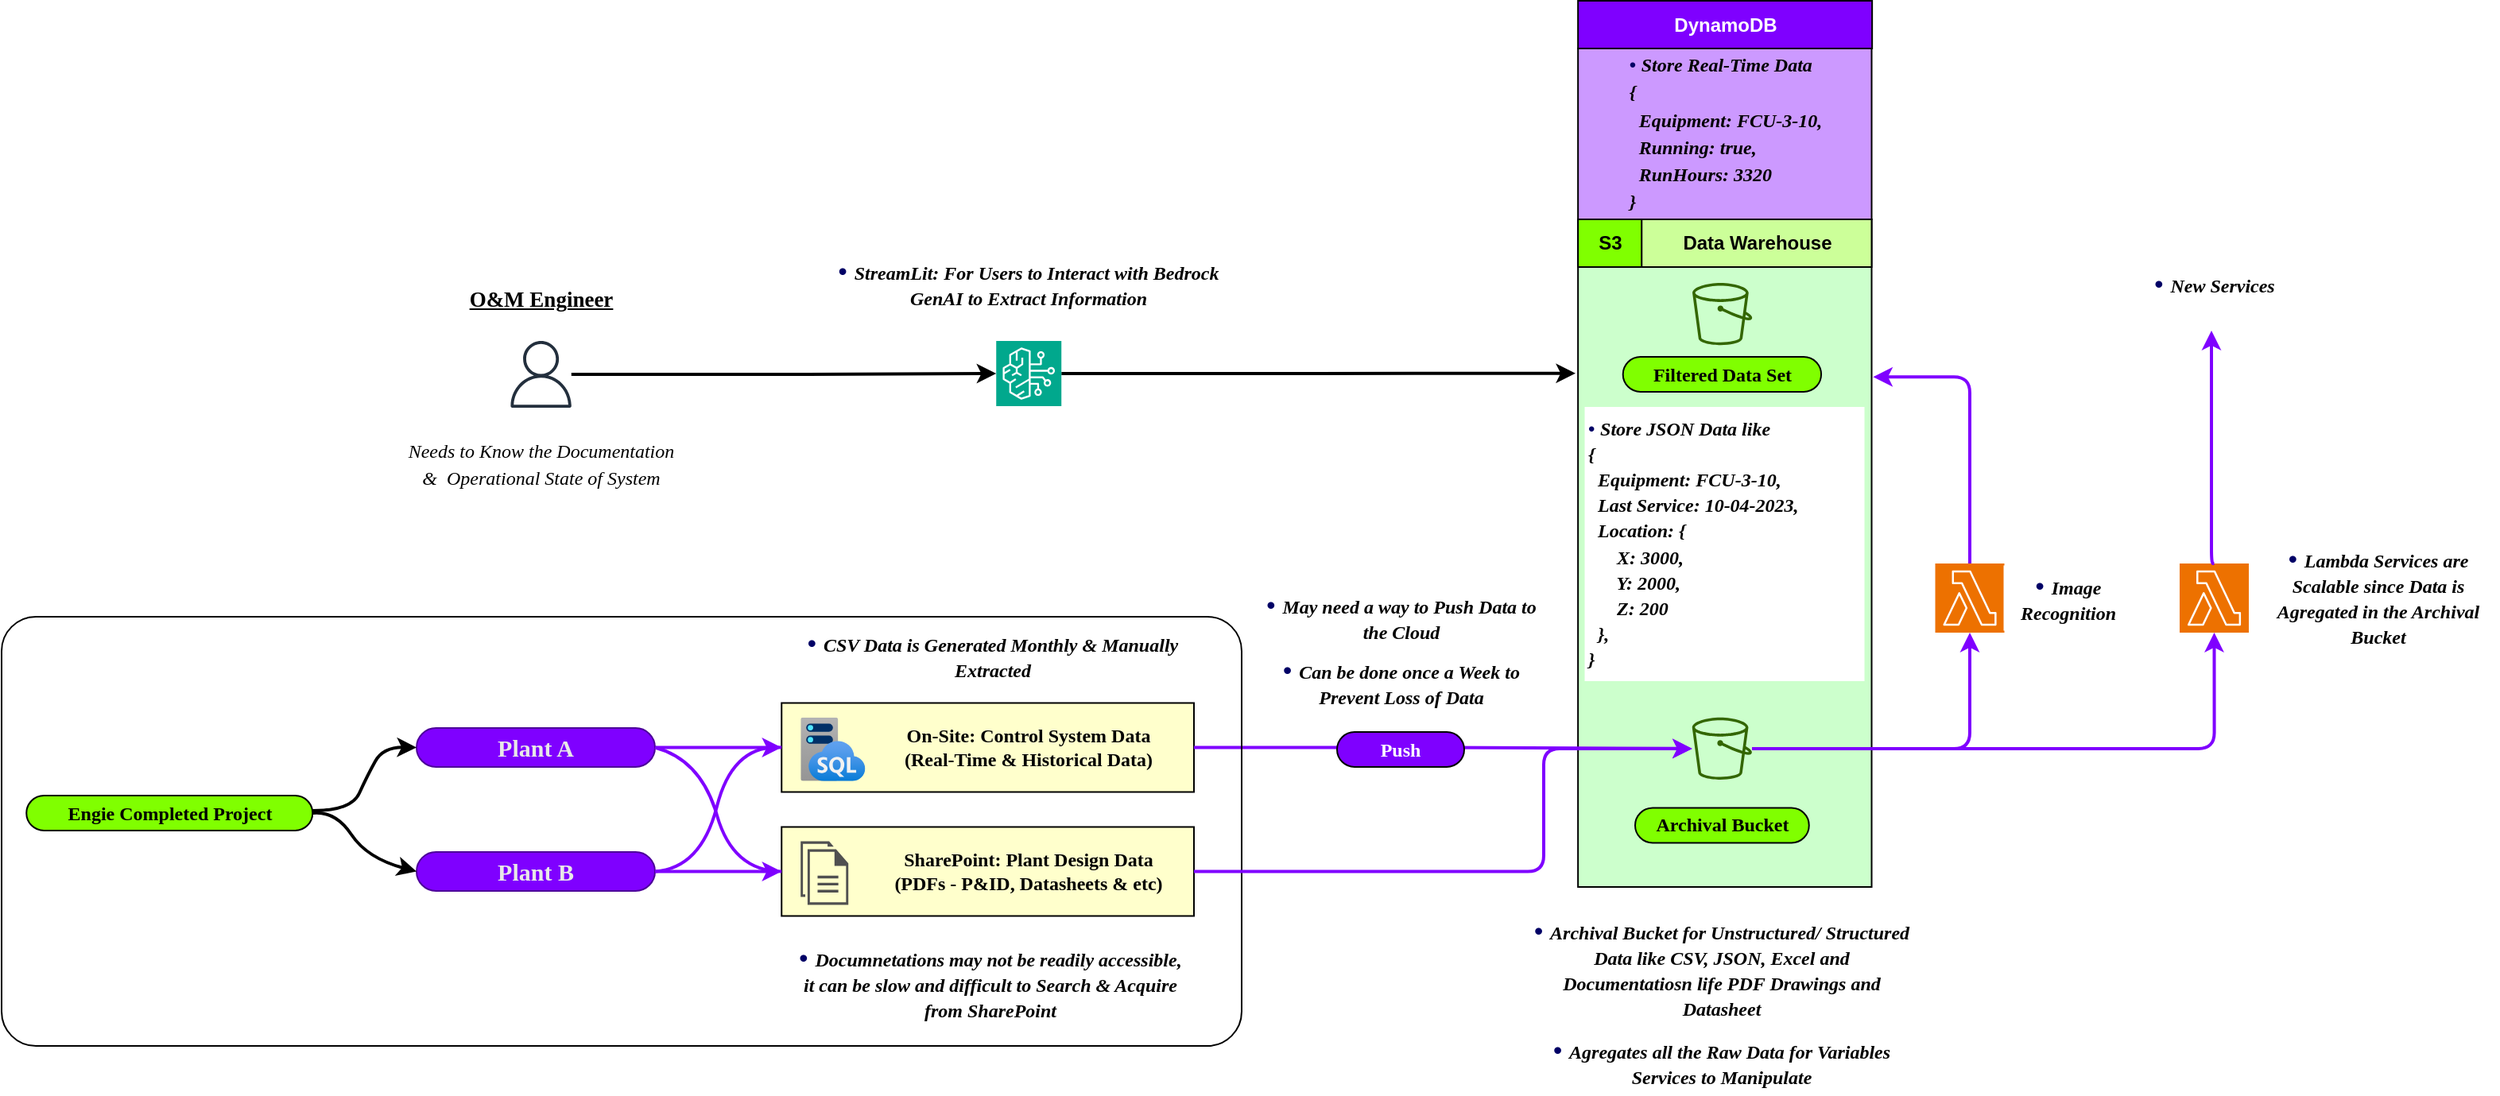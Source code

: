 <mxfile version="25.0.1">
  <diagram name="Page-1" id="dSvuV1CNV-9eOFvfghRx">
    <mxGraphModel dx="483" dy="209" grid="1" gridSize="10" guides="1" tooltips="1" connect="1" arrows="1" fold="1" page="1" pageScale="1" pageWidth="850" pageHeight="1100" math="0" shadow="0">
      <root>
        <mxCell id="0" />
        <mxCell id="1" parent="0" />
        <mxCell id="1odiycdwsKbkpYOcQddq-40" value="" style="rounded=0;whiteSpace=wrap;html=1;fillColor=#CCFFCC;fontColor=#000000;strokeColor=#000000;" vertex="1" parent="1">
          <mxGeometry x="3031.57" y="1590" width="184.69" height="420" as="geometry" />
        </mxCell>
        <mxCell id="1odiycdwsKbkpYOcQddq-26" value="" style="rounded=0;whiteSpace=wrap;html=1;fillColor=#FFFFCC;fontColor=#000000;strokeColor=#000000;" vertex="1" parent="1">
          <mxGeometry x="2530.62" y="1972.25" width="259.38" height="56" as="geometry" />
        </mxCell>
        <mxCell id="1odiycdwsKbkpYOcQddq-55" style="edgeStyle=orthogonalEdgeStyle;rounded=0;orthogonalLoop=1;jettySize=auto;html=1;strokeWidth=2;" edge="1" parent="1" source="1odiycdwsKbkpYOcQddq-2" target="1odiycdwsKbkpYOcQddq-94">
          <mxGeometry relative="1" as="geometry">
            <mxPoint x="2540" y="1690" as="targetPoint" />
          </mxGeometry>
        </mxCell>
        <mxCell id="1odiycdwsKbkpYOcQddq-2" value="" style="sketch=0;outlineConnect=0;fontColor=#232F3E;gradientColor=none;fillColor=#232F3D;strokeColor=none;dashed=0;verticalLabelPosition=bottom;verticalAlign=top;align=center;html=1;fontSize=12;fontStyle=0;aspect=fixed;pointerEvents=1;shape=mxgraph.aws4.user;" vertex="1" parent="1">
          <mxGeometry x="2358.31" y="1666.5" width="42" height="42" as="geometry" />
        </mxCell>
        <mxCell id="1odiycdwsKbkpYOcQddq-3" value="&lt;font face=&quot;Comic Sans MS&quot;&gt;&lt;b&gt;O&amp;amp;M Engineer&lt;/b&gt;&lt;/font&gt;" style="rounded=0;whiteSpace=wrap;html=1;fillColor=#FFFFFF;fontColor=#000000;strokeColor=#FFFFFF;fontSize=13.5;fontStyle=4;align=center;" vertex="1" parent="1">
          <mxGeometry x="2326.65" y="1630" width="105.31" height="22.5" as="geometry" />
        </mxCell>
        <mxCell id="1odiycdwsKbkpYOcQddq-4" value="&lt;font style=&quot;font-size: 12px;&quot; face=&quot;Comic Sans MS&quot;&gt;&lt;i style=&quot;&quot;&gt;Needs to Know the Documentation &amp;amp;&amp;nbsp; Operational State of System&lt;/i&gt;&lt;/font&gt;" style="rounded=0;whiteSpace=wrap;html=1;fillColor=#FFFFFF;fontColor=#000000;strokeColor=#FFFFFF;fontSize=13.5;fontStyle=0" vertex="1" parent="1">
          <mxGeometry x="2294" y="1730" width="170.62" height="28" as="geometry" />
        </mxCell>
        <mxCell id="1odiycdwsKbkpYOcQddq-8" value="&lt;font face=&quot;Comic Sans MS&quot;&gt;&lt;b&gt;Engie Completed Project&lt;/b&gt;&lt;/font&gt;" style="rounded=1;whiteSpace=wrap;html=1;fillColor=#80FF00;fontColor=#000000;strokeColor=#000000;arcSize=50;" vertex="1" parent="1">
          <mxGeometry x="2055.62" y="1952.5" width="180" height="22" as="geometry" />
        </mxCell>
        <mxCell id="1odiycdwsKbkpYOcQddq-32" style="edgeStyle=orthogonalEdgeStyle;rounded=0;orthogonalLoop=1;jettySize=auto;html=1;exitX=1;exitY=0.5;exitDx=0;exitDy=0;endArrow=classic;endFill=1;strokeColor=#7F00FF;strokeWidth=2;" edge="1" parent="1" source="1odiycdwsKbkpYOcQddq-15" target="1odiycdwsKbkpYOcQddq-24">
          <mxGeometry relative="1" as="geometry" />
        </mxCell>
        <mxCell id="1odiycdwsKbkpYOcQddq-15" value="&lt;font style=&quot;font-size: 15px;&quot; face=&quot;Comic Sans MS&quot; color=&quot;#e8e7e8&quot;&gt;&lt;b style=&quot;&quot;&gt;Plant A&lt;/b&gt;&lt;/font&gt;" style="rounded=1;whiteSpace=wrap;html=1;fillColor=#7F00FF;fontColor=#ffffff;strokeColor=#4C0099;arcSize=50;" vertex="1" parent="1">
          <mxGeometry x="2301" y="1910" width="150" height="24.5" as="geometry" />
        </mxCell>
        <mxCell id="1odiycdwsKbkpYOcQddq-16" value="" style="endArrow=classic;html=1;rounded=0;exitX=1;exitY=0.5;exitDx=0;exitDy=0;curved=1;fillColor=#6a00ff;strokeColor=#000000;strokeWidth=2;entryX=0;entryY=0.5;entryDx=0;entryDy=0;endFill=1;" edge="1" parent="1" target="1odiycdwsKbkpYOcQddq-15">
          <mxGeometry width="50" height="50" relative="1" as="geometry">
            <mxPoint x="2235.62" y="1961.96" as="sourcePoint" />
            <mxPoint x="2298.62" y="1961.96" as="targetPoint" />
            <Array as="points">
              <mxPoint x="2260" y="1962" />
              <mxPoint x="2270" y="1940" />
              <mxPoint x="2280" y="1922" />
            </Array>
          </mxGeometry>
        </mxCell>
        <mxCell id="1odiycdwsKbkpYOcQddq-34" style="edgeStyle=orthogonalEdgeStyle;rounded=0;orthogonalLoop=1;jettySize=auto;html=1;exitX=1;exitY=0.5;exitDx=0;exitDy=0;entryX=0;entryY=0.5;entryDx=0;entryDy=0;endArrow=classic;endFill=1;strokeColor=#7F00FF;strokeWidth=2;" edge="1" parent="1" source="1odiycdwsKbkpYOcQddq-17" target="1odiycdwsKbkpYOcQddq-26">
          <mxGeometry relative="1" as="geometry" />
        </mxCell>
        <mxCell id="1odiycdwsKbkpYOcQddq-17" value="&lt;font style=&quot;font-size: 15px;&quot; face=&quot;Comic Sans MS&quot; color=&quot;#e8e7e8&quot;&gt;&lt;b style=&quot;&quot;&gt;Plant B&lt;/b&gt;&lt;/font&gt;" style="rounded=1;whiteSpace=wrap;html=1;fillColor=#7F00FF;fontColor=#ffffff;strokeColor=#4C0099;arcSize=50;" vertex="1" parent="1">
          <mxGeometry x="2301" y="1987.99" width="150" height="24.5" as="geometry" />
        </mxCell>
        <mxCell id="1odiycdwsKbkpYOcQddq-18" value="" style="endArrow=classic;html=1;rounded=0;curved=1;fillColor=#6a00ff;strokeColor=#000000;strokeWidth=2;entryX=0;entryY=0.5;entryDx=0;entryDy=0;endFill=1;exitX=1;exitY=0.5;exitDx=0;exitDy=0;" edge="1" parent="1" source="1odiycdwsKbkpYOcQddq-8" target="1odiycdwsKbkpYOcQddq-17">
          <mxGeometry width="50" height="50" relative="1" as="geometry">
            <mxPoint x="2240" y="1962" as="sourcePoint" />
            <mxPoint x="2311" y="1932" as="targetPoint" />
            <Array as="points">
              <mxPoint x="2250" y="1962" />
              <mxPoint x="2270" y="1992" />
            </Array>
          </mxGeometry>
        </mxCell>
        <mxCell id="1odiycdwsKbkpYOcQddq-24" value="" style="rounded=0;whiteSpace=wrap;html=1;fillColor=#FFFFCC;fontColor=#000000;strokeColor=#000000;" vertex="1" parent="1">
          <mxGeometry x="2530.62" y="1894.25" width="259.38" height="56" as="geometry" />
        </mxCell>
        <mxCell id="1odiycdwsKbkpYOcQddq-23" value="" style="image;aspect=fixed;html=1;points=[];align=center;fontSize=12;image=img/lib/azure2/databases/SQL_Managed_Instance.svg;" vertex="1" parent="1">
          <mxGeometry x="2542.61" y="1903.37" width="40.63" height="40" as="geometry" />
        </mxCell>
        <mxCell id="1odiycdwsKbkpYOcQddq-22" value="&lt;div&gt;&lt;b style=&quot;font-family: &amp;quot;Comic Sans MS&amp;quot;; background-color: initial;&quot;&gt;On-Site: Control System Data&lt;/b&gt;&lt;/div&gt;&lt;div&gt;&lt;b style=&quot;font-family: &amp;quot;Comic Sans MS&amp;quot;; background-color: initial;&quot;&gt;(Real-Time &amp;amp; Historical Data)&lt;/b&gt;&lt;/div&gt;" style="rounded=0;whiteSpace=wrap;html=1;fillColor=none;fontColor=#000000;strokeColor=none;" vertex="1" parent="1">
          <mxGeometry x="2584.24" y="1901.12" width="203.76" height="41.25" as="geometry" />
        </mxCell>
        <mxCell id="1odiycdwsKbkpYOcQddq-27" value="&lt;div&gt;&lt;font face=&quot;Comic Sans MS&quot;&gt;&lt;b&gt;SharePoint: Plant Design Data&lt;/b&gt;&lt;/font&gt;&lt;/div&gt;&lt;div&gt;&lt;font face=&quot;Comic Sans MS&quot;&gt;&lt;b&gt;(PDFs - P&amp;amp;ID, Datasheets &amp;amp; etc)&lt;/b&gt;&lt;/font&gt;&lt;/div&gt;" style="rounded=0;whiteSpace=wrap;html=1;fillColor=none;fontColor=#000000;strokeColor=none;" vertex="1" parent="1">
          <mxGeometry x="2584.24" y="1979.62" width="203.76" height="41.25" as="geometry" />
        </mxCell>
        <mxCell id="1odiycdwsKbkpYOcQddq-28" value="" style="sketch=0;pointerEvents=1;shadow=0;dashed=0;html=1;strokeColor=none;fillColor=#505050;labelPosition=center;verticalLabelPosition=bottom;verticalAlign=top;outlineConnect=0;align=center;shape=mxgraph.office.concepts.documents;" vertex="1" parent="1">
          <mxGeometry x="2542.61" y="1981.25" width="30" height="40" as="geometry" />
        </mxCell>
        <mxCell id="1odiycdwsKbkpYOcQddq-29" value="" style="endArrow=none;html=1;strokeWidth=2;rounded=0;curved=1;fillColor=#6a00ff;strokeColor=#7F00FF;exitX=0;exitY=0.5;exitDx=0;exitDy=0;entryX=1;entryY=0.5;entryDx=0;entryDy=0;" edge="1" parent="1" source="1odiycdwsKbkpYOcQddq-26" target="1odiycdwsKbkpYOcQddq-15">
          <mxGeometry width="50" height="50" relative="1" as="geometry">
            <mxPoint x="2530.62" y="2019.87" as="sourcePoint" />
            <mxPoint x="2460.24" y="1970.12" as="targetPoint" />
            <Array as="points">
              <mxPoint x="2500" y="2000" />
              <mxPoint x="2480" y="1930" />
            </Array>
          </mxGeometry>
        </mxCell>
        <mxCell id="1odiycdwsKbkpYOcQddq-30" value="" style="endArrow=none;html=1;strokeWidth=2;rounded=0;curved=1;fillColor=#6a00ff;strokeColor=#7F00FF;exitX=0;exitY=0.5;exitDx=0;exitDy=0;entryX=1;entryY=0.5;entryDx=0;entryDy=0;" edge="1" parent="1" source="1odiycdwsKbkpYOcQddq-24" target="1odiycdwsKbkpYOcQddq-17">
          <mxGeometry width="50" height="50" relative="1" as="geometry">
            <mxPoint x="2541" y="2010.25" as="sourcePoint" />
            <mxPoint x="2461" y="1932.25" as="targetPoint" />
            <Array as="points">
              <mxPoint x="2500" y="1920" />
              <mxPoint x="2480" y="1998.25" />
            </Array>
          </mxGeometry>
        </mxCell>
        <mxCell id="1odiycdwsKbkpYOcQddq-36" style="edgeStyle=orthogonalEdgeStyle;rounded=0;orthogonalLoop=1;jettySize=auto;html=1;exitX=1;exitY=0.5;exitDx=0;exitDy=0;endArrow=classic;endFill=1;strokeColor=#7F00FF;strokeWidth=2;" edge="1" parent="1" source="1odiycdwsKbkpYOcQddq-24" target="1odiycdwsKbkpYOcQddq-37">
          <mxGeometry relative="1" as="geometry">
            <mxPoint x="2810.62" y="1921.46" as="sourcePoint" />
            <mxPoint x="2965.12" y="1921.8" as="targetPoint" />
          </mxGeometry>
        </mxCell>
        <mxCell id="1odiycdwsKbkpYOcQddq-37" value="" style="sketch=0;outlineConnect=0;fontColor=#232F3E;gradientColor=none;fillColor=#336600;strokeColor=#80FF00;dashed=0;verticalLabelPosition=bottom;verticalAlign=top;align=center;html=1;fontSize=12;fontStyle=0;aspect=fixed;pointerEvents=1;shape=mxgraph.aws4.bucket;" vertex="1" parent="1">
          <mxGeometry x="3103.37" y="1903.37" width="37.63" height="39.13" as="geometry" />
        </mxCell>
        <mxCell id="1odiycdwsKbkpYOcQddq-38" value="&lt;font face=&quot;Comic Sans MS&quot;&gt;&lt;b style=&quot;&quot;&gt;Archival Bucket&lt;/b&gt;&lt;/font&gt;" style="rounded=1;whiteSpace=wrap;html=1;fillColor=#80FF00;fontColor=#000000;strokeColor=#000000;arcSize=50;" vertex="1" parent="1">
          <mxGeometry x="3067.5" y="1960.24" width="109.38" height="22" as="geometry" />
        </mxCell>
        <mxCell id="1odiycdwsKbkpYOcQddq-42" value="&lt;b&gt;Data Warehouse&lt;/b&gt;" style="rounded=0;whiteSpace=wrap;html=1;fillColor=#CCFF99;fontColor=#000000;strokeColor=#000000;" vertex="1" parent="1">
          <mxGeometry x="3071.57" y="1590" width="144.69" height="30" as="geometry" />
        </mxCell>
        <mxCell id="1odiycdwsKbkpYOcQddq-43" value="&lt;b&gt;S3&lt;/b&gt;" style="rounded=0;whiteSpace=wrap;html=1;fillColor=#80FF00;fontColor=#000000;strokeColor=#000000;" vertex="1" parent="1">
          <mxGeometry x="3031.57" y="1590" width="40" height="30" as="geometry" />
        </mxCell>
        <mxCell id="1odiycdwsKbkpYOcQddq-49" value="&lt;span style=&quot;font-family: &amp;quot;Google Sans&amp;quot;, Arial, sans-serif; font-size: 16px; text-align: start;&quot;&gt;&lt;font color=&quot;#000066&quot;&gt;•&lt;/font&gt;&lt;/span&gt;&lt;span style=&quot;color: rgb(191, 191, 191); text-align: start; font-size: 16px; font-family: &amp;quot;Google Sans&amp;quot;, Arial, sans-serif;&quot;&gt;&amp;nbsp;&lt;/span&gt;&lt;i style=&quot;font-size: 12px; font-family: &amp;quot;Comic Sans MS&amp;quot;;&quot;&gt;&lt;b&gt;CSV Data is Generated Monthly &amp;amp; Manually Extracted&lt;/b&gt;&lt;/i&gt;" style="rounded=0;whiteSpace=wrap;html=1;fillColor=#FFFFFF;fontColor=#000000;strokeColor=#FFFFFF;fontSize=13.5;fontStyle=0" vertex="1" parent="1">
          <mxGeometry x="2539.62" y="1850" width="247.39" height="28" as="geometry" />
        </mxCell>
        <mxCell id="1odiycdwsKbkpYOcQddq-56" value="" style="rounded=1;whiteSpace=wrap;html=1;fillColor=none;fontColor=#000000;strokeColor=#000000;arcSize=8;" vertex="1" parent="1">
          <mxGeometry x="2040" y="1840" width="780" height="270" as="geometry" />
        </mxCell>
        <mxCell id="1odiycdwsKbkpYOcQddq-50" value="&lt;span style=&quot;font-family: &amp;quot;Google Sans&amp;quot;, Arial, sans-serif; font-size: 16px; text-align: start;&quot;&gt;&lt;font color=&quot;#000066&quot;&gt;•&lt;/font&gt;&lt;/span&gt;&lt;span style=&quot;color: rgb(191, 191, 191); text-align: start; font-size: 16px; font-family: &amp;quot;Google Sans&amp;quot;, Arial, sans-serif;&quot;&gt;&amp;nbsp;&lt;/span&gt;&lt;i style=&quot;font-size: 12px; font-family: &amp;quot;Comic Sans MS&amp;quot;;&quot;&gt;&lt;b&gt;Documnetations may not be readily accessible, it can be slow and difficult to Search &amp;amp; Acquire from SharePoint&lt;/b&gt;&lt;/i&gt;" style="rounded=0;whiteSpace=wrap;html=1;fillColor=#FFFFFF;fontColor=#000000;strokeColor=#FFFFFF;fontSize=13.5;fontStyle=0" vertex="1" parent="1">
          <mxGeometry x="2539.62" y="2040" width="244.38" height="60" as="geometry" />
        </mxCell>
        <mxCell id="1odiycdwsKbkpYOcQddq-51" style="edgeStyle=orthogonalEdgeStyle;rounded=1;orthogonalLoop=1;jettySize=auto;html=1;exitX=1;exitY=0.5;exitDx=0;exitDy=0;endArrow=classic;endFill=1;strokeColor=#7F00FF;strokeWidth=2;curved=0;" edge="1" parent="1" source="1odiycdwsKbkpYOcQddq-26" target="1odiycdwsKbkpYOcQddq-37">
          <mxGeometry relative="1" as="geometry">
            <mxPoint x="2800" y="1932" as="sourcePoint" />
            <mxPoint x="3006" y="1933" as="targetPoint" />
            <Array as="points">
              <mxPoint x="3010" y="2000" />
              <mxPoint x="3010" y="1923" />
            </Array>
          </mxGeometry>
        </mxCell>
        <mxCell id="1odiycdwsKbkpYOcQddq-57" value="" style="sketch=0;points=[[0,0,0],[0.25,0,0],[0.5,0,0],[0.75,0,0],[1,0,0],[0,1,0],[0.25,1,0],[0.5,1,0],[0.75,1,0],[1,1,0],[0,0.25,0],[0,0.5,0],[0,0.75,0],[1,0.25,0],[1,0.5,0],[1,0.75,0]];outlineConnect=0;fontColor=#232F3E;fillColor=#ED7100;strokeColor=#ffffff;dashed=0;verticalLabelPosition=bottom;verticalAlign=top;align=center;html=1;fontSize=12;fontStyle=0;aspect=fixed;shape=mxgraph.aws4.resourceIcon;resIcon=mxgraph.aws4.lambda;" vertex="1" parent="1">
          <mxGeometry x="3256.26" y="1806.5" width="43.5" height="43.5" as="geometry" />
        </mxCell>
        <mxCell id="1odiycdwsKbkpYOcQddq-58" value="" style="sketch=0;points=[[0,0,0],[0.25,0,0],[0.5,0,0],[0.75,0,0],[1,0,0],[0,1,0],[0.25,1,0],[0.5,1,0],[0.75,1,0],[1,1,0],[0,0.25,0],[0,0.5,0],[0,0.75,0],[1,0.25,0],[1,0.5,0],[1,0.75,0]];outlineConnect=0;fontColor=#232F3E;fillColor=#ED7100;strokeColor=#ffffff;dashed=0;verticalLabelPosition=bottom;verticalAlign=top;align=center;html=1;fontSize=12;fontStyle=0;aspect=fixed;shape=mxgraph.aws4.resourceIcon;resIcon=mxgraph.aws4.lambda;" vertex="1" parent="1">
          <mxGeometry x="3410" y="1806.5" width="43.5" height="43.5" as="geometry" />
        </mxCell>
        <mxCell id="1odiycdwsKbkpYOcQddq-60" value="&lt;div style=&quot;text-align: left;&quot;&gt;&lt;span style=&quot;background-color: initial; font-family: &amp;quot;Google Sans&amp;quot;, Arial, sans-serif;&quot;&gt;&lt;font color=&quot;#000066&quot;&gt;•&lt;/font&gt;&lt;/span&gt;&lt;span style=&quot;background-color: initial; color: rgb(191, 191, 191); font-family: &amp;quot;Google Sans&amp;quot;, Arial, sans-serif;&quot;&gt;&amp;nbsp;&lt;/span&gt;&lt;i style=&quot;background-color: initial; font-family: &amp;quot;Comic Sans MS&amp;quot;;&quot;&gt;&lt;b&gt;Store Real-Time Data&lt;/b&gt;&lt;/i&gt;&lt;/div&gt;&lt;div style=&quot;font-size: 14px; text-align: left;&quot;&gt;&lt;i style=&quot;font-family: &amp;quot;Comic Sans MS&amp;quot;;&quot;&gt;&lt;b&gt;&lt;font style=&quot;font-size: 12px;&quot;&gt;{&lt;/font&gt;&lt;/b&gt;&lt;/i&gt;&lt;/div&gt;&lt;div style=&quot;font-size: 14px; text-align: left;&quot;&gt;&lt;i style=&quot;font-family: &amp;quot;Comic Sans MS&amp;quot;;&quot;&gt;&lt;b&gt;&lt;font style=&quot;font-size: 12px;&quot;&gt;&amp;nbsp; Equipment: FCU-3-10,&lt;/font&gt;&lt;/b&gt;&lt;/i&gt;&lt;/div&gt;&lt;div style=&quot;font-size: 14px; text-align: left;&quot;&gt;&lt;font style=&quot;font-size: 12px;&quot; face=&quot;Comic Sans MS&quot;&gt;&lt;b&gt;&lt;i&gt;&amp;nbsp; Running: true,&lt;/i&gt;&lt;/b&gt;&lt;/font&gt;&lt;/div&gt;&lt;div style=&quot;font-size: 14px; text-align: left;&quot;&gt;&lt;font style=&quot;font-size: 12px;&quot; face=&quot;Comic Sans MS&quot;&gt;&lt;b&gt;&lt;i&gt;&amp;nbsp; RunHours: 3320&lt;/i&gt;&lt;/b&gt;&lt;/font&gt;&lt;/div&gt;&lt;div style=&quot;font-size: 14px; text-align: left;&quot;&gt;&lt;font style=&quot;font-size: 12px;&quot; face=&quot;Comic Sans MS&quot;&gt;&lt;b&gt;&lt;i&gt;}&lt;/i&gt;&lt;/b&gt;&lt;/font&gt;&lt;/div&gt;" style="rounded=0;whiteSpace=wrap;html=1;fillColor=#CC99FF;fontColor=#000000;strokeColor=#000000;" vertex="1" parent="1">
          <mxGeometry x="3031.57" y="1482.5" width="184.69" height="107.5" as="geometry" />
        </mxCell>
        <mxCell id="1odiycdwsKbkpYOcQddq-63" value="&lt;b&gt;DynamoDB&lt;/b&gt;" style="rounded=0;whiteSpace=wrap;html=1;fillColor=#7F00FF;fontColor=#FFFFFF;strokeColor=#000000;" vertex="1" parent="1">
          <mxGeometry x="3031.57" y="1452.5" width="185" height="30" as="geometry" />
        </mxCell>
        <mxCell id="1odiycdwsKbkpYOcQddq-65" value="&lt;font face=&quot;Comic Sans MS&quot;&gt;&lt;b&gt;Push&lt;/b&gt;&lt;/font&gt;" style="rounded=1;whiteSpace=wrap;html=1;fillColor=#7F00FF;fontColor=#FFFFFF;strokeColor=#000000;arcSize=50;" vertex="1" parent="1">
          <mxGeometry x="2880" y="1912.5" width="80" height="22" as="geometry" />
        </mxCell>
        <mxCell id="1odiycdwsKbkpYOcQddq-66" style="edgeStyle=orthogonalEdgeStyle;rounded=1;orthogonalLoop=1;jettySize=auto;html=1;endArrow=classic;endFill=1;strokeColor=#7F00FF;strokeWidth=2;curved=0;entryX=0.5;entryY=1;entryDx=0;entryDy=0;entryPerimeter=0;" edge="1" parent="1" source="1odiycdwsKbkpYOcQddq-37" target="1odiycdwsKbkpYOcQddq-57">
          <mxGeometry relative="1" as="geometry">
            <mxPoint x="2856.26" y="2010" as="sourcePoint" />
            <mxPoint x="3113.26" y="1933" as="targetPoint" />
            <Array as="points">
              <mxPoint x="3278.26" y="1923" />
            </Array>
          </mxGeometry>
        </mxCell>
        <mxCell id="1odiycdwsKbkpYOcQddq-68" value="" style="sketch=0;outlineConnect=0;fontColor=#232F3E;gradientColor=none;fillColor=#336600;strokeColor=#80FF00;dashed=0;verticalLabelPosition=bottom;verticalAlign=top;align=center;html=1;fontSize=12;fontStyle=0;aspect=fixed;pointerEvents=1;shape=mxgraph.aws4.bucket;" vertex="1" parent="1">
          <mxGeometry x="3103.53" y="1630" width="37.63" height="39.13" as="geometry" />
        </mxCell>
        <mxCell id="1odiycdwsKbkpYOcQddq-69" value="&lt;font face=&quot;Comic Sans MS&quot;&gt;&lt;b style=&quot;&quot;&gt;Filtered Data Set&lt;/b&gt;&lt;/font&gt;" style="rounded=1;whiteSpace=wrap;html=1;fillColor=#80FF00;fontColor=#000000;strokeColor=#000000;arcSize=50;" vertex="1" parent="1">
          <mxGeometry x="3059.85" y="1676.5" width="124.69" height="22" as="geometry" />
        </mxCell>
        <mxCell id="1odiycdwsKbkpYOcQddq-70" value="&lt;span style=&quot;font-family: &amp;quot;Google Sans&amp;quot;, Arial, sans-serif; font-size: 16px; text-align: start;&quot;&gt;&lt;font color=&quot;#000066&quot;&gt;•&lt;/font&gt;&lt;/span&gt;&lt;span style=&quot;color: rgb(191, 191, 191); text-align: start; font-size: 16px; font-family: &amp;quot;Google Sans&amp;quot;, Arial, sans-serif;&quot;&gt;&amp;nbsp;&lt;/span&gt;&lt;i style=&quot;font-size: 12px; font-family: &amp;quot;Comic Sans MS&amp;quot;;&quot;&gt;&lt;b&gt;Archival Bucket for Unstructured/ Structured Data like CSV, JSON, Excel and Documentatiosn life PDF Drawings and Datasheet&lt;/b&gt;&lt;/i&gt;" style="rounded=0;whiteSpace=wrap;html=1;fillColor=#FFFFFF;fontColor=#000000;strokeColor=#FFFFFF;fontSize=13.5;fontStyle=0" vertex="1" parent="1">
          <mxGeometry x="3000" y="2021.25" width="244.38" height="78.75" as="geometry" />
        </mxCell>
        <mxCell id="1odiycdwsKbkpYOcQddq-71" value="&lt;span style=&quot;font-family: &amp;quot;Google Sans&amp;quot;, Arial, sans-serif; font-size: 16px; text-align: start;&quot;&gt;&lt;font color=&quot;#000066&quot;&gt;•&lt;/font&gt;&lt;/span&gt;&lt;span style=&quot;color: rgb(191, 191, 191); text-align: start; font-size: 16px; font-family: &amp;quot;Google Sans&amp;quot;, Arial, sans-serif;&quot;&gt;&amp;nbsp;&lt;/span&gt;&lt;i style=&quot;font-size: 12px; font-family: &amp;quot;Comic Sans MS&amp;quot;;&quot;&gt;&lt;b&gt;Agregates all the Raw Data for Variables Services to Manipulate&lt;/b&gt;&lt;/i&gt;" style="rounded=0;whiteSpace=wrap;html=1;fillColor=#FFFFFF;fontColor=#000000;strokeColor=#FFFFFF;fontSize=13.5;fontStyle=0" vertex="1" parent="1">
          <mxGeometry x="3000" y="2100" width="244.38" height="40" as="geometry" />
        </mxCell>
        <mxCell id="1odiycdwsKbkpYOcQddq-72" value="&lt;span style=&quot;font-family: &amp;quot;Google Sans&amp;quot;, Arial, sans-serif; font-size: 16px; text-align: start;&quot;&gt;&lt;font color=&quot;#000066&quot;&gt;•&lt;/font&gt;&lt;/span&gt;&lt;span style=&quot;color: rgb(191, 191, 191); text-align: start; font-size: 16px; font-family: &amp;quot;Google Sans&amp;quot;, Arial, sans-serif;&quot;&gt;&amp;nbsp;&lt;/span&gt;&lt;i style=&quot;font-size: 12px; font-family: &amp;quot;Comic Sans MS&amp;quot;;&quot;&gt;&lt;b&gt;May need a way to Push Data to the Cloud&lt;/b&gt;&lt;/i&gt;" style="rounded=0;whiteSpace=wrap;html=1;fillColor=#FFFFFF;fontColor=#000000;strokeColor=#FFFFFF;fontSize=13.5;fontStyle=0" vertex="1" parent="1">
          <mxGeometry x="2832.5" y="1820" width="175" height="40" as="geometry" />
        </mxCell>
        <mxCell id="1odiycdwsKbkpYOcQddq-75" value="&lt;span style=&quot;font-family: &amp;quot;Google Sans&amp;quot;, Arial, sans-serif; font-size: 16px; text-align: start;&quot;&gt;&lt;font color=&quot;#000066&quot;&gt;•&lt;/font&gt;&lt;/span&gt;&lt;span style=&quot;color: rgb(191, 191, 191); text-align: start; font-size: 16px; font-family: &amp;quot;Google Sans&amp;quot;, Arial, sans-serif;&quot;&gt;&amp;nbsp;&lt;/span&gt;&lt;i style=&quot;font-size: 12px; font-family: &amp;quot;Comic Sans MS&amp;quot;;&quot;&gt;&lt;b&gt;Can be done once a Week to Prevent Loss of Data&lt;/b&gt;&lt;/i&gt;" style="rounded=0;whiteSpace=wrap;html=1;fillColor=#FFFFFF;fontColor=#000000;strokeColor=#FFFFFF;fontSize=13.5;fontStyle=0" vertex="1" parent="1">
          <mxGeometry x="2832.5" y="1861.12" width="175" height="40" as="geometry" />
        </mxCell>
        <mxCell id="1odiycdwsKbkpYOcQddq-77" value="&lt;span style=&quot;font-family: &amp;quot;Google Sans&amp;quot;, Arial, sans-serif; font-size: 16px; text-align: start;&quot;&gt;&lt;font color=&quot;#000066&quot;&gt;•&lt;/font&gt;&lt;/span&gt;&lt;span style=&quot;color: rgb(191, 191, 191); text-align: start; font-size: 16px; font-family: &amp;quot;Google Sans&amp;quot;, Arial, sans-serif;&quot;&gt;&amp;nbsp;&lt;/span&gt;&lt;i style=&quot;font-size: 12px; font-family: &amp;quot;Comic Sans MS&amp;quot;;&quot;&gt;&lt;b&gt;Lambda Services are Scalable since Data is Agregated in the Archival Bucket&lt;/b&gt;&lt;/i&gt;" style="rounded=0;whiteSpace=wrap;html=1;fillColor=#FFFFFF;fontColor=#000000;strokeColor=#FFFFFF;fontSize=13.5;fontStyle=0" vertex="1" parent="1">
          <mxGeometry x="3460" y="1806.5" width="150" height="40" as="geometry" />
        </mxCell>
        <mxCell id="1odiycdwsKbkpYOcQddq-80" value="&lt;span style=&quot;font-family: &amp;quot;Google Sans&amp;quot;, Arial, sans-serif; font-size: 16px; text-align: start;&quot;&gt;&lt;font color=&quot;#000066&quot;&gt;•&lt;/font&gt;&lt;/span&gt;&lt;span style=&quot;color: rgb(191, 191, 191); text-align: start; font-size: 16px; font-family: &amp;quot;Google Sans&amp;quot;, Arial, sans-serif;&quot;&gt;&amp;nbsp;&lt;/span&gt;&lt;i style=&quot;font-size: 12px; font-family: &amp;quot;Comic Sans MS&amp;quot;;&quot;&gt;&lt;b&gt;Image Recognition&lt;/b&gt;&lt;/i&gt;" style="rounded=0;whiteSpace=wrap;html=1;fillColor=#FFFFFF;fontColor=#000000;strokeColor=#FFFFFF;fontSize=13.5;fontStyle=0" vertex="1" parent="1">
          <mxGeometry x="3299.76" y="1808.25" width="80" height="40" as="geometry" />
        </mxCell>
        <mxCell id="1odiycdwsKbkpYOcQddq-81" style="edgeStyle=orthogonalEdgeStyle;rounded=1;orthogonalLoop=1;jettySize=auto;html=1;endArrow=classic;endFill=1;strokeColor=#7F00FF;strokeWidth=2;curved=0;entryX=0.5;entryY=1;entryDx=0;entryDy=0;entryPerimeter=0;" edge="1" parent="1" source="1odiycdwsKbkpYOcQddq-37" target="1odiycdwsKbkpYOcQddq-58">
          <mxGeometry relative="1" as="geometry">
            <mxPoint x="3151" y="1933" as="sourcePoint" />
            <mxPoint x="3288" y="1860" as="targetPoint" />
            <Array as="points">
              <mxPoint x="3432" y="1923" />
            </Array>
          </mxGeometry>
        </mxCell>
        <mxCell id="1odiycdwsKbkpYOcQddq-82" value="&lt;font style=&quot;font-size: 12px;&quot;&gt;&lt;span style=&quot;font-family: &amp;quot;Google Sans&amp;quot;, Arial, sans-serif;&quot;&gt;&lt;font style=&quot;&quot; color=&quot;#000066&quot;&gt;•&lt;/font&gt;&lt;/span&gt;&lt;span style=&quot;color: rgb(191, 191, 191); font-family: &amp;quot;Google Sans&amp;quot;, Arial, sans-serif;&quot;&gt;&amp;nbsp;&lt;/span&gt;&lt;i style=&quot;font-family: &amp;quot;Comic Sans MS&amp;quot;;&quot;&gt;&lt;b&gt;Store JSON Data like&lt;/b&gt;&lt;/i&gt;&lt;/font&gt;&lt;div style=&quot;&quot;&gt;&lt;i style=&quot;font-family: &amp;quot;Comic Sans MS&amp;quot;;&quot;&gt;&lt;b&gt;&lt;font style=&quot;font-size: 12px;&quot;&gt;{&lt;/font&gt;&lt;/b&gt;&lt;/i&gt;&lt;/div&gt;&lt;div style=&quot;&quot;&gt;&lt;i style=&quot;font-family: &amp;quot;Comic Sans MS&amp;quot;;&quot;&gt;&lt;b&gt;&lt;font style=&quot;font-size: 12px;&quot;&gt;&amp;nbsp; Equipment: FCU-3-10,&lt;/font&gt;&lt;/b&gt;&lt;/i&gt;&lt;/div&gt;&lt;div style=&quot;&quot;&gt;&lt;font style=&quot;font-size: 12px;&quot; face=&quot;Comic Sans MS&quot;&gt;&lt;b&gt;&lt;i&gt;&amp;nbsp; Last Service: 10-04-2023,&lt;/i&gt;&lt;/b&gt;&lt;/font&gt;&lt;/div&gt;&lt;div style=&quot;&quot;&gt;&lt;font style=&quot;font-size: 12px;&quot; face=&quot;Comic Sans MS&quot;&gt;&lt;b&gt;&lt;i&gt;&amp;nbsp; Location: {&lt;/i&gt;&lt;/b&gt;&lt;/font&gt;&lt;/div&gt;&lt;div style=&quot;&quot;&gt;&lt;font style=&quot;font-size: 12px;&quot; face=&quot;Comic Sans MS&quot;&gt;&lt;b&gt;&lt;i&gt;&amp;nbsp; &amp;nbsp; &amp;nbsp; X: 3000,&lt;/i&gt;&lt;/b&gt;&lt;/font&gt;&lt;/div&gt;&lt;div style=&quot;&quot;&gt;&lt;font style=&quot;font-size: 12px;&quot; face=&quot;Comic Sans MS&quot;&gt;&lt;b&gt;&lt;i&gt;&amp;nbsp; &amp;nbsp; &amp;nbsp; Y: 2000,&lt;/i&gt;&lt;/b&gt;&lt;/font&gt;&lt;/div&gt;&lt;div style=&quot;&quot;&gt;&lt;font style=&quot;font-size: 12px;&quot; face=&quot;Comic Sans MS&quot;&gt;&lt;b&gt;&lt;i&gt;&amp;nbsp; &amp;nbsp; &amp;nbsp; Z: 200&lt;/i&gt;&lt;/b&gt;&lt;/font&gt;&lt;/div&gt;&lt;div style=&quot;&quot;&gt;&lt;font style=&quot;font-size: 12px;&quot; face=&quot;Comic Sans MS&quot;&gt;&lt;b&gt;&lt;i&gt;&amp;nbsp; },&amp;nbsp;&lt;/i&gt;&lt;/b&gt;&lt;/font&gt;&lt;/div&gt;&lt;div style=&quot;&quot;&gt;&lt;font style=&quot;font-size: 12px;&quot; face=&quot;Comic Sans MS&quot;&gt;&lt;b style=&quot;&quot;&gt;&lt;i style=&quot;&quot;&gt;}&lt;/i&gt;&lt;/b&gt;&lt;/font&gt;&lt;/div&gt;" style="rounded=0;whiteSpace=wrap;html=1;fillColor=#FFFFFF;fontColor=#000000;strokeColor=#FFFFFF;fontSize=13.5;fontStyle=0;align=left;" vertex="1" parent="1">
          <mxGeometry x="3036.26" y="1708.5" width="175" height="171.5" as="geometry" />
        </mxCell>
        <mxCell id="1odiycdwsKbkpYOcQddq-85" style="edgeStyle=orthogonalEdgeStyle;rounded=1;orthogonalLoop=1;jettySize=auto;html=1;endArrow=classic;endFill=1;strokeColor=#7F00FF;strokeWidth=2;curved=0;entryX=1.005;entryY=0.236;entryDx=0;entryDy=0;entryPerimeter=0;exitX=0.5;exitY=0;exitDx=0;exitDy=0;exitPerimeter=0;" edge="1" parent="1" source="1odiycdwsKbkpYOcQddq-57" target="1odiycdwsKbkpYOcQddq-40">
          <mxGeometry relative="1" as="geometry">
            <mxPoint x="3151" y="1933" as="sourcePoint" />
            <mxPoint x="3288" y="1860" as="targetPoint" />
            <Array as="points">
              <mxPoint x="3278" y="1689" />
            </Array>
          </mxGeometry>
        </mxCell>
        <mxCell id="1odiycdwsKbkpYOcQddq-92" style="edgeStyle=orthogonalEdgeStyle;rounded=1;orthogonalLoop=1;jettySize=auto;html=1;endArrow=classic;endFill=1;strokeColor=#7F00FF;strokeWidth=2;curved=0;exitX=0.5;exitY=0;exitDx=0;exitDy=0;exitPerimeter=0;" edge="1" parent="1" source="1odiycdwsKbkpYOcQddq-58">
          <mxGeometry relative="1" as="geometry">
            <mxPoint x="3288" y="1817" as="sourcePoint" />
            <mxPoint x="3430" y="1660" as="targetPoint" />
            <Array as="points">
              <mxPoint x="3430" y="1806" />
              <mxPoint x="3430" y="1699" />
            </Array>
          </mxGeometry>
        </mxCell>
        <mxCell id="1odiycdwsKbkpYOcQddq-93" value="&lt;span style=&quot;font-family: &amp;quot;Google Sans&amp;quot;, Arial, sans-serif; font-size: 16px; text-align: start;&quot;&gt;&lt;font color=&quot;#000066&quot;&gt;•&lt;/font&gt;&lt;/span&gt;&lt;span style=&quot;color: rgb(191, 191, 191); text-align: start; font-size: 16px; font-family: &amp;quot;Google Sans&amp;quot;, Arial, sans-serif;&quot;&gt;&amp;nbsp;&lt;/span&gt;&lt;i style=&quot;font-size: 12px; font-family: &amp;quot;Comic Sans MS&amp;quot;;&quot;&gt;&lt;b&gt;New Services&lt;/b&gt;&lt;/i&gt;" style="rounded=0;whiteSpace=wrap;html=1;fillColor=#FFFFFF;fontColor=#000000;strokeColor=#FFFFFF;fontSize=13.5;fontStyle=0" vertex="1" parent="1">
          <mxGeometry x="3391.75" y="1610" width="80" height="40" as="geometry" />
        </mxCell>
        <mxCell id="1odiycdwsKbkpYOcQddq-96" style="edgeStyle=orthogonalEdgeStyle;rounded=0;orthogonalLoop=1;jettySize=auto;html=1;exitX=1;exitY=0.5;exitDx=0;exitDy=0;exitPerimeter=0;strokeWidth=2;" edge="1" parent="1" source="1odiycdwsKbkpYOcQddq-94">
          <mxGeometry relative="1" as="geometry">
            <mxPoint x="3030" y="1686.828" as="targetPoint" />
          </mxGeometry>
        </mxCell>
        <mxCell id="1odiycdwsKbkpYOcQddq-94" value="" style="sketch=0;points=[[0,0,0],[0.25,0,0],[0.5,0,0],[0.75,0,0],[1,0,0],[0,1,0],[0.25,1,0],[0.5,1,0],[0.75,1,0],[1,1,0],[0,0.25,0],[0,0.5,0],[0,0.75,0],[1,0.25,0],[1,0.5,0],[1,0.75,0]];outlineConnect=0;fontColor=#232F3E;fillColor=#01A88D;strokeColor=#ffffff;dashed=0;verticalLabelPosition=bottom;verticalAlign=top;align=center;html=1;fontSize=12;fontStyle=0;aspect=fixed;shape=mxgraph.aws4.resourceIcon;resIcon=mxgraph.aws4.bedrock;" vertex="1" parent="1">
          <mxGeometry x="2665.62" y="1666.5" width="41" height="41" as="geometry" />
        </mxCell>
        <mxCell id="1odiycdwsKbkpYOcQddq-97" value="&lt;span style=&quot;font-family: &amp;quot;Google Sans&amp;quot;, Arial, sans-serif; font-size: 16px; text-align: start;&quot;&gt;&lt;font color=&quot;#000066&quot;&gt;•&lt;/font&gt;&lt;/span&gt;&lt;span style=&quot;color: rgb(191, 191, 191); text-align: start; font-size: 16px; font-family: &amp;quot;Google Sans&amp;quot;, Arial, sans-serif;&quot;&gt;&amp;nbsp;&lt;/span&gt;&lt;i style=&quot;font-size: 12px; font-family: &amp;quot;Comic Sans MS&amp;quot;;&quot;&gt;&lt;b&gt;StreamLit: For Users to Interact with Bedrock GenAI to Extract Information&lt;/b&gt;&lt;/i&gt;" style="rounded=0;whiteSpace=wrap;html=1;fillColor=#FFFFFF;fontColor=#000000;strokeColor=#FFFFFF;fontSize=13.5;fontStyle=0" vertex="1" parent="1">
          <mxGeometry x="2563.93" y="1600" width="244.38" height="60" as="geometry" />
        </mxCell>
      </root>
    </mxGraphModel>
  </diagram>
</mxfile>
